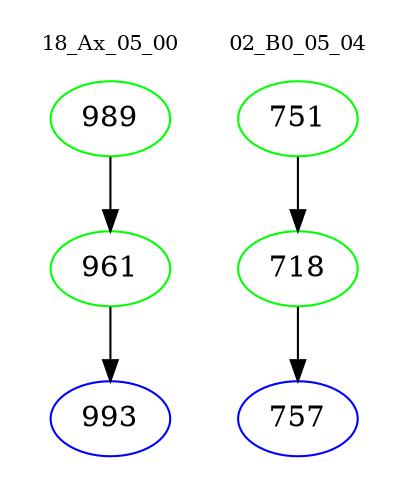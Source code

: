 digraph{
subgraph cluster_0 {
color = white
label = "18_Ax_05_00";
fontsize=10;
T0_989 [label="989", color="green"]
T0_989 -> T0_961 [color="black"]
T0_961 [label="961", color="green"]
T0_961 -> T0_993 [color="black"]
T0_993 [label="993", color="blue"]
}
subgraph cluster_1 {
color = white
label = "02_B0_05_04";
fontsize=10;
T1_751 [label="751", color="green"]
T1_751 -> T1_718 [color="black"]
T1_718 [label="718", color="green"]
T1_718 -> T1_757 [color="black"]
T1_757 [label="757", color="blue"]
}
}
